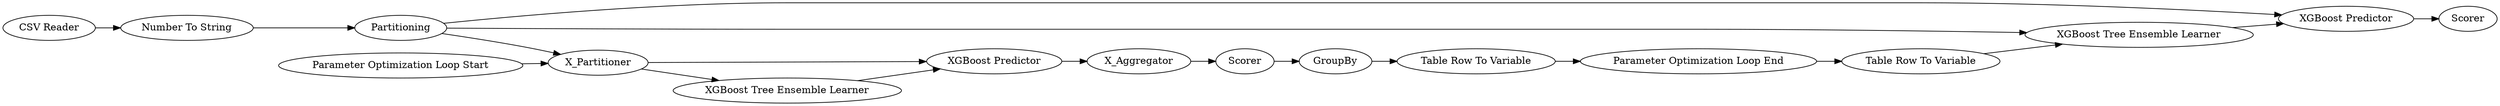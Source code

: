 digraph {
	1 [label="CSV Reader"]
	3 [label="Number To String"]
	4 [label=Partitioning]
	6 [label="XGBoost Predictor"]
	146 [label=Scorer]
	147 [label=GroupBy]
	150 [label="Parameter Optimization Loop End"]
	151 [label="Table Row To Variable"]
	152 [label="Table Row To Variable"]
	153 [label="XGBoost Tree Ensemble Learner"]
	154 [label="XGBoost Predictor"]
	155 [label=Scorer]
	156 [label=X_Partitioner]
	157 [label=X_Aggregator]
	158 [label="XGBoost Tree Ensemble Learner"]
	159 [label="Parameter Optimization Loop Start"]
	1 -> 3
	3 -> 4
	4 -> 153
	4 -> 154
	4 -> 156
	6 -> 157
	146 -> 147
	147 -> 151
	150 -> 152
	151 -> 150
	152 -> 153
	153 -> 154
	154 -> 155
	156 -> 6
	156 -> 158
	157 -> 146
	158 -> 6
	159 -> 156
	rankdir=LR
}
